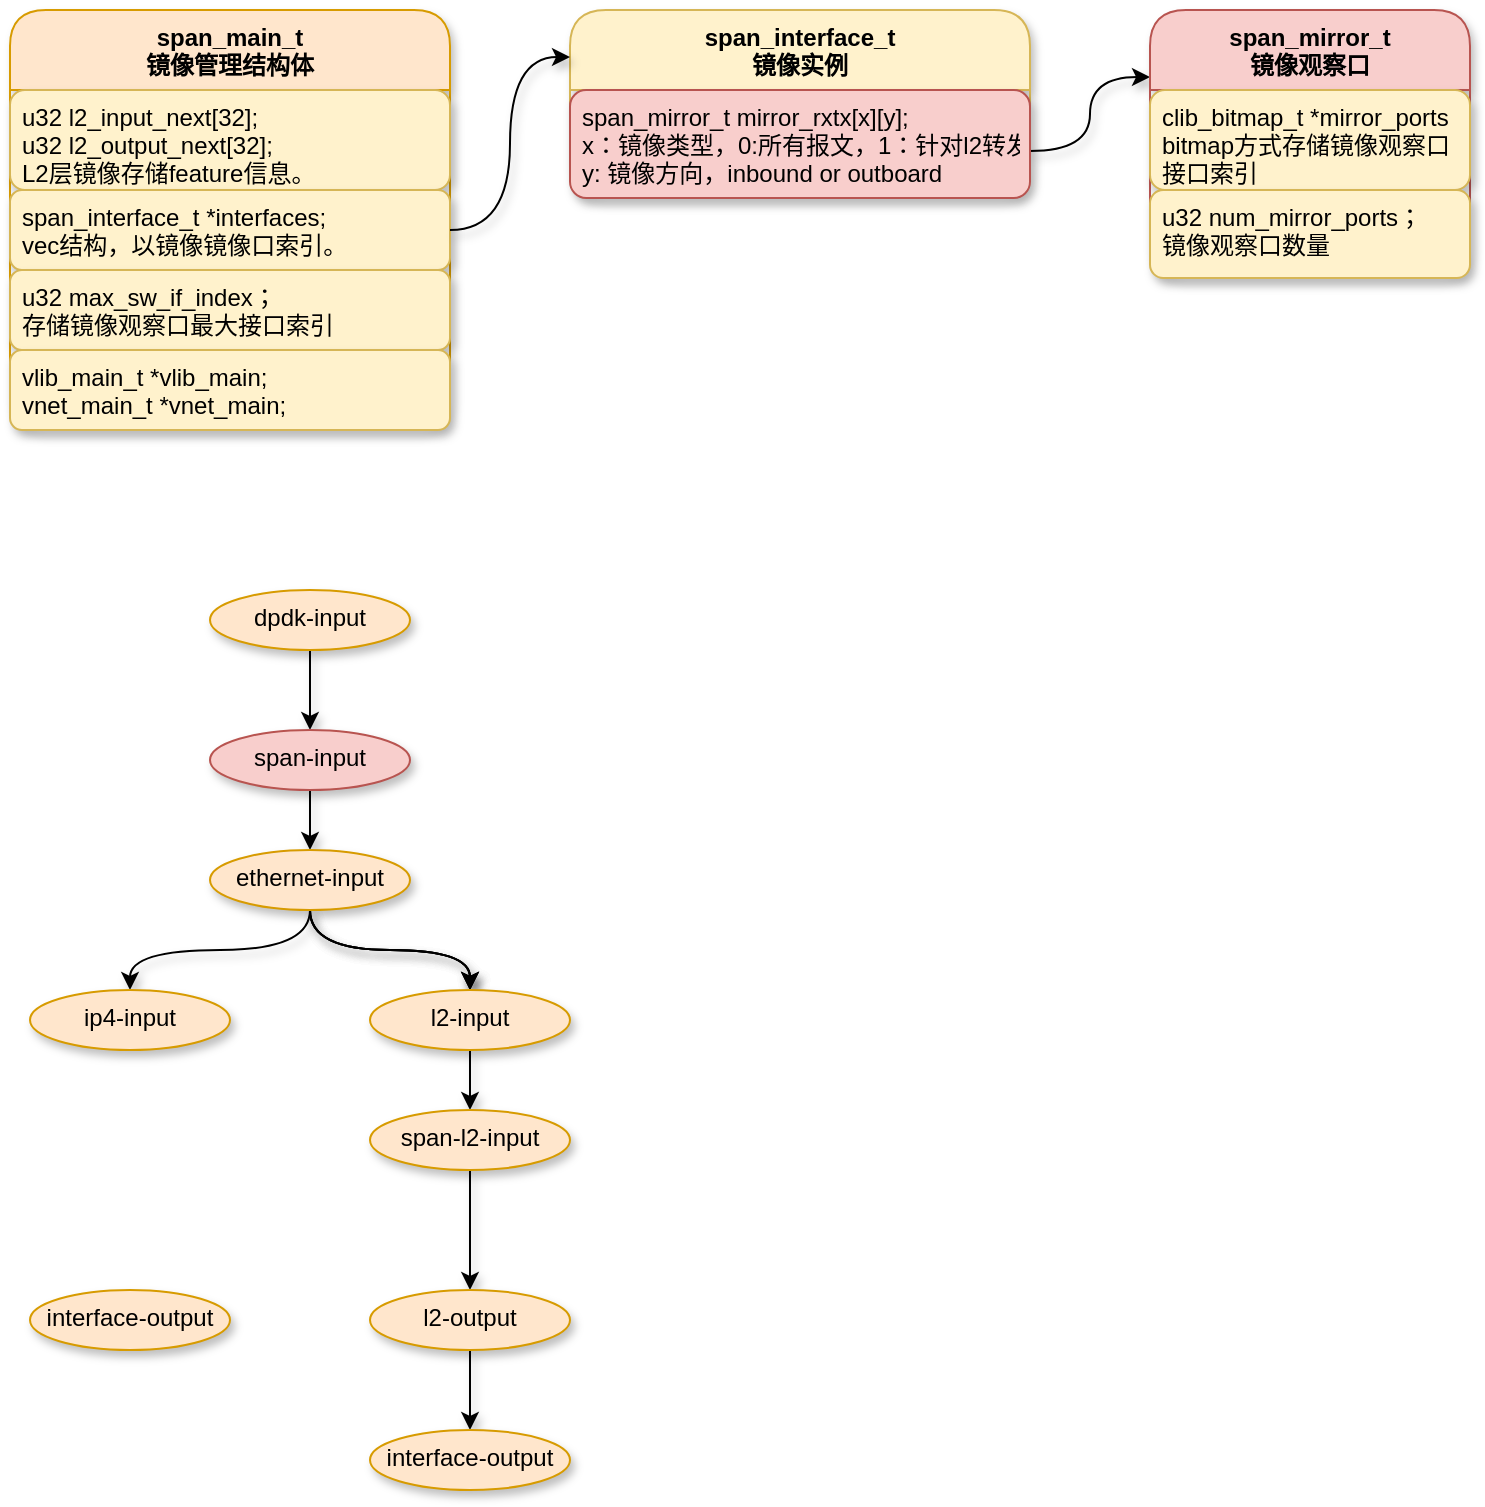 <mxfile version="14.7.7" type="github">
  <diagram id="ntxCtAjPnNQsugVhFeW-" name="Page-1">
    <mxGraphModel dx="782" dy="437" grid="1" gridSize="10" guides="1" tooltips="1" connect="1" arrows="1" fold="1" page="1" pageScale="1" pageWidth="827" pageHeight="1169" math="0" shadow="0">
      <root>
        <mxCell id="0" />
        <mxCell id="1" parent="0" />
        <mxCell id="VfCFXuvqAlAXGb72iytf-1" value="span_main_t&#xa;镜像管理结构体" style="swimlane;fontStyle=1;align=center;verticalAlign=top;childLayout=stackLayout;horizontal=1;startSize=40;horizontalStack=0;resizeParent=1;resizeParentMax=0;resizeLast=0;collapsible=1;marginBottom=0;fillColor=#ffe6cc;strokeColor=#d79b00;shadow=1;rounded=1;" vertex="1" parent="1">
          <mxGeometry x="50" y="100" width="220" height="210" as="geometry" />
        </mxCell>
        <mxCell id="VfCFXuvqAlAXGb72iytf-2" value="u32 l2_input_next[32];&#xa;u32 l2_output_next[32];&#xa;L2层镜像存储feature信息。" style="text;strokeColor=#d6b656;fillColor=#fff2cc;align=left;verticalAlign=top;spacingLeft=4;spacingRight=4;overflow=hidden;rotatable=0;points=[[0,0.5],[1,0.5]];portConstraint=eastwest;shadow=1;rounded=1;" vertex="1" parent="VfCFXuvqAlAXGb72iytf-1">
          <mxGeometry y="40" width="220" height="50" as="geometry" />
        </mxCell>
        <mxCell id="VfCFXuvqAlAXGb72iytf-4" value="span_interface_t *interfaces;&#xa;vec结构，以镜像镜像口索引。" style="text;strokeColor=#d6b656;fillColor=#fff2cc;align=left;verticalAlign=top;spacingLeft=4;spacingRight=4;overflow=hidden;rotatable=0;points=[[0,0.5],[1,0.5]];portConstraint=eastwest;shadow=1;rounded=1;" vertex="1" parent="VfCFXuvqAlAXGb72iytf-1">
          <mxGeometry y="90" width="220" height="40" as="geometry" />
        </mxCell>
        <mxCell id="VfCFXuvqAlAXGb72iytf-5" value="u32 max_sw_if_index；&#xa;存储镜像观察口最大接口索引" style="text;fillColor=#fff2cc;align=left;verticalAlign=top;spacingLeft=4;spacingRight=4;overflow=hidden;rotatable=0;points=[[0,0.5],[1,0.5]];portConstraint=eastwest;strokeColor=#d6b656;shadow=1;rounded=1;" vertex="1" parent="VfCFXuvqAlAXGb72iytf-1">
          <mxGeometry y="130" width="220" height="40" as="geometry" />
        </mxCell>
        <mxCell id="VfCFXuvqAlAXGb72iytf-6" value="vlib_main_t *vlib_main;&#xa;vnet_main_t *vnet_main;" style="text;fillColor=#fff2cc;align=left;verticalAlign=top;spacingLeft=4;spacingRight=4;overflow=hidden;rotatable=0;points=[[0,0.5],[1,0.5]];portConstraint=eastwest;strokeColor=#d6b656;shadow=1;rounded=1;" vertex="1" parent="VfCFXuvqAlAXGb72iytf-1">
          <mxGeometry y="170" width="220" height="40" as="geometry" />
        </mxCell>
        <mxCell id="VfCFXuvqAlAXGb72iytf-17" style="edgeStyle=orthogonalEdgeStyle;orthogonalLoop=1;jettySize=auto;html=1;exitX=1;exitY=0.75;exitDx=0;exitDy=0;entryX=0;entryY=0.25;entryDx=0;entryDy=0;shadow=1;curved=1;" edge="1" parent="1" source="VfCFXuvqAlAXGb72iytf-8" target="VfCFXuvqAlAXGb72iytf-12">
          <mxGeometry relative="1" as="geometry" />
        </mxCell>
        <mxCell id="VfCFXuvqAlAXGb72iytf-8" value="span_interface_t&#xa;镜像实例" style="swimlane;fontStyle=1;align=center;verticalAlign=top;childLayout=stackLayout;horizontal=1;startSize=40;horizontalStack=0;resizeParent=1;resizeParentMax=0;resizeLast=0;collapsible=1;marginBottom=0;strokeColor=#d6b656;fillColor=#fff2cc;shadow=1;rounded=1;" vertex="1" parent="1">
          <mxGeometry x="330" y="100" width="230" height="94" as="geometry" />
        </mxCell>
        <mxCell id="VfCFXuvqAlAXGb72iytf-9" value="span_mirror_t mirror_rxtx[x][y];&#xa;x：镜像类型，0:所有报文，1：针对l2转发&#xa;y: 镜像方向，inbound or outboard" style="text;strokeColor=#b85450;fillColor=#f8cecc;align=left;verticalAlign=top;spacingLeft=4;spacingRight=4;overflow=hidden;rotatable=0;points=[[0,0.5],[1,0.5]];portConstraint=eastwest;shadow=1;rounded=1;" vertex="1" parent="VfCFXuvqAlAXGb72iytf-8">
          <mxGeometry y="40" width="230" height="54" as="geometry" />
        </mxCell>
        <mxCell id="VfCFXuvqAlAXGb72iytf-12" value="span_mirror_t&#xa;镜像观察口" style="swimlane;fontStyle=1;align=center;verticalAlign=top;childLayout=stackLayout;horizontal=1;startSize=40;horizontalStack=0;resizeParent=1;resizeParentMax=0;resizeLast=0;collapsible=1;marginBottom=0;strokeColor=#b85450;fillColor=#f8cecc;shadow=1;rounded=1;" vertex="1" parent="1">
          <mxGeometry x="620" y="100" width="160" height="134" as="geometry" />
        </mxCell>
        <mxCell id="VfCFXuvqAlAXGb72iytf-13" value="clib_bitmap_t *mirror_ports&#xa;bitmap方式存储镜像观察口&#xa;接口索引" style="text;strokeColor=#d6b656;fillColor=#fff2cc;align=left;verticalAlign=top;spacingLeft=4;spacingRight=4;overflow=hidden;rotatable=0;points=[[0,0.5],[1,0.5]];portConstraint=eastwest;shadow=1;rounded=1;" vertex="1" parent="VfCFXuvqAlAXGb72iytf-12">
          <mxGeometry y="40" width="160" height="50" as="geometry" />
        </mxCell>
        <mxCell id="VfCFXuvqAlAXGb72iytf-15" value="u32 num_mirror_ports；&#xa;镜像观察口数量" style="text;fillColor=#fff2cc;align=left;verticalAlign=top;spacingLeft=4;spacingRight=4;overflow=hidden;rotatable=0;points=[[0,0.5],[1,0.5]];portConstraint=eastwest;strokeColor=#d6b656;shadow=1;rounded=1;" vertex="1" parent="VfCFXuvqAlAXGb72iytf-12">
          <mxGeometry y="90" width="160" height="44" as="geometry" />
        </mxCell>
        <mxCell id="VfCFXuvqAlAXGb72iytf-16" style="edgeStyle=orthogonalEdgeStyle;orthogonalLoop=1;jettySize=auto;html=1;exitX=1;exitY=0.5;exitDx=0;exitDy=0;entryX=0;entryY=0.25;entryDx=0;entryDy=0;shadow=1;curved=1;" edge="1" parent="1" source="VfCFXuvqAlAXGb72iytf-4" target="VfCFXuvqAlAXGb72iytf-8">
          <mxGeometry relative="1" as="geometry" />
        </mxCell>
        <mxCell id="VfCFXuvqAlAXGb72iytf-20" value="" style="edgeStyle=orthogonalEdgeStyle;curved=1;rounded=0;orthogonalLoop=1;jettySize=auto;html=1;shadow=1;startSize=40;" edge="1" parent="1" source="VfCFXuvqAlAXGb72iytf-18" target="VfCFXuvqAlAXGb72iytf-19">
          <mxGeometry relative="1" as="geometry" />
        </mxCell>
        <mxCell id="VfCFXuvqAlAXGb72iytf-18" value="dpdk-input" style="ellipse;whiteSpace=wrap;html=1;rounded=1;shadow=1;startSize=40;strokeColor=#d79b00;fillColor=#ffe6cc;verticalAlign=top;" vertex="1" parent="1">
          <mxGeometry x="150" y="390" width="100" height="30" as="geometry" />
        </mxCell>
        <mxCell id="VfCFXuvqAlAXGb72iytf-22" value="" style="edgeStyle=orthogonalEdgeStyle;curved=1;rounded=0;orthogonalLoop=1;jettySize=auto;html=1;shadow=1;startSize=40;" edge="1" parent="1" source="VfCFXuvqAlAXGb72iytf-19" target="VfCFXuvqAlAXGb72iytf-21">
          <mxGeometry relative="1" as="geometry" />
        </mxCell>
        <mxCell id="VfCFXuvqAlAXGb72iytf-19" value="span-input" style="ellipse;whiteSpace=wrap;html=1;rounded=1;shadow=1;startSize=40;strokeColor=#b85450;fillColor=#f8cecc;verticalAlign=top;" vertex="1" parent="1">
          <mxGeometry x="150" y="460" width="100" height="30" as="geometry" />
        </mxCell>
        <mxCell id="VfCFXuvqAlAXGb72iytf-24" value="" style="edgeStyle=orthogonalEdgeStyle;curved=1;rounded=0;orthogonalLoop=1;jettySize=auto;html=1;shadow=1;startSize=40;" edge="1" parent="1" source="VfCFXuvqAlAXGb72iytf-21" target="VfCFXuvqAlAXGb72iytf-23">
          <mxGeometry relative="1" as="geometry" />
        </mxCell>
        <mxCell id="VfCFXuvqAlAXGb72iytf-25" value="" style="edgeStyle=orthogonalEdgeStyle;curved=1;rounded=0;orthogonalLoop=1;jettySize=auto;html=1;shadow=1;startSize=40;" edge="1" parent="1" source="VfCFXuvqAlAXGb72iytf-21" target="VfCFXuvqAlAXGb72iytf-23">
          <mxGeometry relative="1" as="geometry" />
        </mxCell>
        <mxCell id="VfCFXuvqAlAXGb72iytf-26" value="" style="edgeStyle=orthogonalEdgeStyle;curved=1;rounded=0;orthogonalLoop=1;jettySize=auto;html=1;shadow=1;startSize=40;" edge="1" parent="1" source="VfCFXuvqAlAXGb72iytf-21" target="VfCFXuvqAlAXGb72iytf-23">
          <mxGeometry relative="1" as="geometry" />
        </mxCell>
        <mxCell id="VfCFXuvqAlAXGb72iytf-28" value="" style="edgeStyle=orthogonalEdgeStyle;curved=1;rounded=0;orthogonalLoop=1;jettySize=auto;html=1;shadow=1;startSize=40;" edge="1" parent="1" source="VfCFXuvqAlAXGb72iytf-21" target="VfCFXuvqAlAXGb72iytf-27">
          <mxGeometry relative="1" as="geometry" />
        </mxCell>
        <mxCell id="VfCFXuvqAlAXGb72iytf-21" value="ethernet-input" style="ellipse;whiteSpace=wrap;html=1;rounded=1;shadow=1;startSize=40;strokeColor=#d79b00;fillColor=#ffe6cc;verticalAlign=top;" vertex="1" parent="1">
          <mxGeometry x="150" y="520" width="100" height="30" as="geometry" />
        </mxCell>
        <mxCell id="VfCFXuvqAlAXGb72iytf-30" value="" style="edgeStyle=orthogonalEdgeStyle;curved=1;rounded=0;orthogonalLoop=1;jettySize=auto;html=1;shadow=1;startSize=40;" edge="1" parent="1" source="VfCFXuvqAlAXGb72iytf-23" target="VfCFXuvqAlAXGb72iytf-29">
          <mxGeometry relative="1" as="geometry" />
        </mxCell>
        <mxCell id="VfCFXuvqAlAXGb72iytf-23" value="l2-input" style="ellipse;whiteSpace=wrap;html=1;rounded=1;shadow=1;startSize=40;strokeColor=#d79b00;fillColor=#ffe6cc;verticalAlign=top;" vertex="1" parent="1">
          <mxGeometry x="230" y="590" width="100" height="30" as="geometry" />
        </mxCell>
        <mxCell id="VfCFXuvqAlAXGb72iytf-27" value="ip4-input" style="ellipse;whiteSpace=wrap;html=1;rounded=1;shadow=1;startSize=40;strokeColor=#d79b00;fillColor=#ffe6cc;verticalAlign=top;" vertex="1" parent="1">
          <mxGeometry x="60" y="590" width="100" height="30" as="geometry" />
        </mxCell>
        <mxCell id="VfCFXuvqAlAXGb72iytf-34" value="" style="edgeStyle=orthogonalEdgeStyle;curved=1;rounded=0;orthogonalLoop=1;jettySize=auto;html=1;shadow=1;startSize=40;" edge="1" parent="1" source="VfCFXuvqAlAXGb72iytf-29" target="VfCFXuvqAlAXGb72iytf-33">
          <mxGeometry relative="1" as="geometry" />
        </mxCell>
        <mxCell id="VfCFXuvqAlAXGb72iytf-29" value="span-l2-input" style="ellipse;whiteSpace=wrap;html=1;rounded=1;shadow=1;startSize=40;strokeColor=#d79b00;fillColor=#ffe6cc;verticalAlign=top;" vertex="1" parent="1">
          <mxGeometry x="230" y="650" width="100" height="30" as="geometry" />
        </mxCell>
        <mxCell id="VfCFXuvqAlAXGb72iytf-31" value="interface-output" style="ellipse;whiteSpace=wrap;html=1;rounded=1;shadow=1;startSize=40;strokeColor=#d79b00;fillColor=#ffe6cc;verticalAlign=top;" vertex="1" parent="1">
          <mxGeometry x="60" y="740" width="100" height="30" as="geometry" />
        </mxCell>
        <mxCell id="VfCFXuvqAlAXGb72iytf-36" value="" style="edgeStyle=orthogonalEdgeStyle;curved=1;rounded=0;orthogonalLoop=1;jettySize=auto;html=1;shadow=1;startSize=40;" edge="1" parent="1" source="VfCFXuvqAlAXGb72iytf-33" target="VfCFXuvqAlAXGb72iytf-35">
          <mxGeometry relative="1" as="geometry" />
        </mxCell>
        <mxCell id="VfCFXuvqAlAXGb72iytf-33" value="l2-output" style="ellipse;whiteSpace=wrap;html=1;rounded=1;shadow=1;startSize=40;strokeColor=#d79b00;fillColor=#ffe6cc;verticalAlign=top;" vertex="1" parent="1">
          <mxGeometry x="230" y="740" width="100" height="30" as="geometry" />
        </mxCell>
        <mxCell id="VfCFXuvqAlAXGb72iytf-35" value="interface-output" style="ellipse;whiteSpace=wrap;html=1;rounded=1;shadow=1;startSize=40;strokeColor=#d79b00;fillColor=#ffe6cc;verticalAlign=top;" vertex="1" parent="1">
          <mxGeometry x="230" y="810" width="100" height="30" as="geometry" />
        </mxCell>
      </root>
    </mxGraphModel>
  </diagram>
</mxfile>
